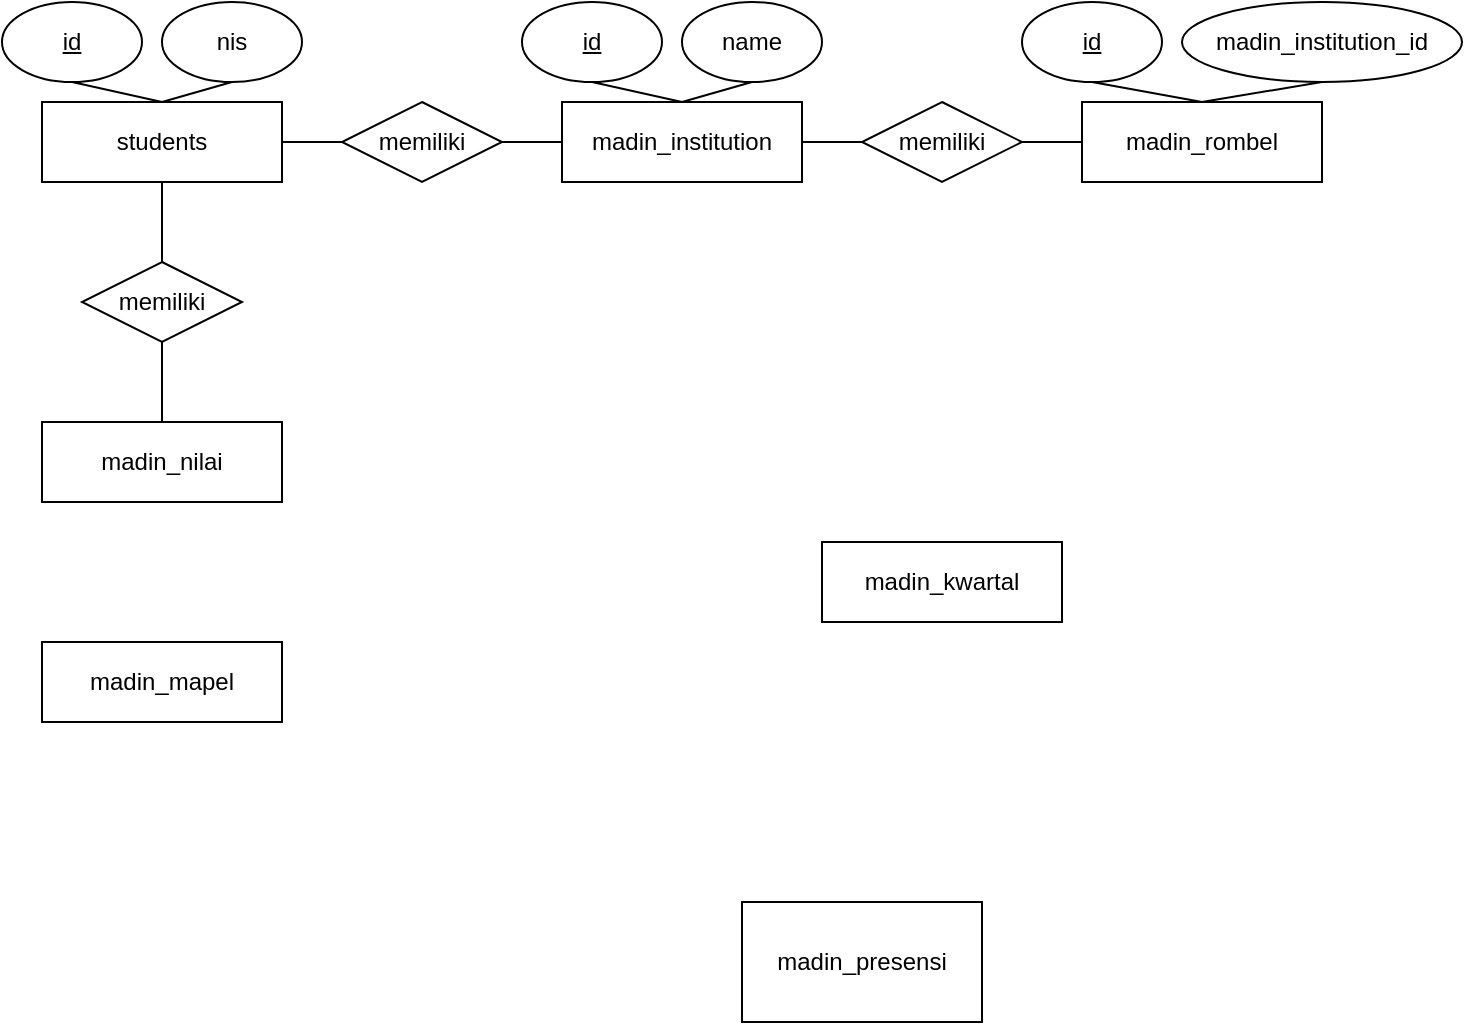 <mxfile version="20.2.5" type="github">
  <diagram id="C5RBs43oDa-KdzZeNtuy" name="Page-1">
    <mxGraphModel dx="749" dy="490" grid="1" gridSize="10" guides="1" tooltips="1" connect="1" arrows="1" fold="1" page="1" pageScale="1" pageWidth="827" pageHeight="1169" math="0" shadow="0">
      <root>
        <mxCell id="WIyWlLk6GJQsqaUBKTNV-0" />
        <mxCell id="WIyWlLk6GJQsqaUBKTNV-1" parent="WIyWlLk6GJQsqaUBKTNV-0" />
        <mxCell id="IwlcvmSUmLIL70poKkPn-1" value="madin_institution" style="rounded=0;whiteSpace=wrap;html=1;" vertex="1" parent="WIyWlLk6GJQsqaUBKTNV-1">
          <mxGeometry x="310" y="70" width="120" height="40" as="geometry" />
        </mxCell>
        <mxCell id="IwlcvmSUmLIL70poKkPn-6" value="madin_mapel" style="rounded=0;whiteSpace=wrap;html=1;" vertex="1" parent="WIyWlLk6GJQsqaUBKTNV-1">
          <mxGeometry x="50" y="340" width="120" height="40" as="geometry" />
        </mxCell>
        <mxCell id="IwlcvmSUmLIL70poKkPn-7" value="madin_kwartal" style="rounded=0;whiteSpace=wrap;html=1;" vertex="1" parent="WIyWlLk6GJQsqaUBKTNV-1">
          <mxGeometry x="440" y="290" width="120" height="40" as="geometry" />
        </mxCell>
        <mxCell id="IwlcvmSUmLIL70poKkPn-34" style="edgeStyle=none;rounded=0;orthogonalLoop=1;jettySize=auto;html=1;exitX=0.5;exitY=0;exitDx=0;exitDy=0;entryX=0.5;entryY=1;entryDx=0;entryDy=0;startArrow=none;startFill=0;endArrow=none;endFill=0;elbow=vertical;" edge="1" parent="WIyWlLk6GJQsqaUBKTNV-1" source="IwlcvmSUmLIL70poKkPn-8" target="IwlcvmSUmLIL70poKkPn-33">
          <mxGeometry relative="1" as="geometry" />
        </mxCell>
        <mxCell id="IwlcvmSUmLIL70poKkPn-8" value="madin_nilai" style="rounded=0;whiteSpace=wrap;html=1;" vertex="1" parent="WIyWlLk6GJQsqaUBKTNV-1">
          <mxGeometry x="50" y="230" width="120" height="40" as="geometry" />
        </mxCell>
        <mxCell id="IwlcvmSUmLIL70poKkPn-9" value="madin_presensi" style="rounded=0;whiteSpace=wrap;html=1;" vertex="1" parent="WIyWlLk6GJQsqaUBKTNV-1">
          <mxGeometry x="400" y="470" width="120" height="60" as="geometry" />
        </mxCell>
        <mxCell id="IwlcvmSUmLIL70poKkPn-10" value="madin_rombel" style="rounded=0;whiteSpace=wrap;html=1;" vertex="1" parent="WIyWlLk6GJQsqaUBKTNV-1">
          <mxGeometry x="570" y="70" width="120" height="40" as="geometry" />
        </mxCell>
        <mxCell id="IwlcvmSUmLIL70poKkPn-11" value="&lt;u&gt;id&lt;/u&gt;" style="ellipse;whiteSpace=wrap;html=1;" vertex="1" parent="WIyWlLk6GJQsqaUBKTNV-1">
          <mxGeometry x="290" y="20" width="70" height="40" as="geometry" />
        </mxCell>
        <mxCell id="IwlcvmSUmLIL70poKkPn-14" style="edgeStyle=none;rounded=0;orthogonalLoop=1;jettySize=auto;html=1;exitX=0.5;exitY=1;exitDx=0;exitDy=0;entryX=0.5;entryY=0;entryDx=0;entryDy=0;startArrow=none;startFill=0;endArrow=none;endFill=0;elbow=vertical;" edge="1" parent="WIyWlLk6GJQsqaUBKTNV-1" source="IwlcvmSUmLIL70poKkPn-12" target="IwlcvmSUmLIL70poKkPn-1">
          <mxGeometry relative="1" as="geometry" />
        </mxCell>
        <mxCell id="IwlcvmSUmLIL70poKkPn-12" value="name" style="ellipse;whiteSpace=wrap;html=1;" vertex="1" parent="WIyWlLk6GJQsqaUBKTNV-1">
          <mxGeometry x="370" y="20" width="70" height="40" as="geometry" />
        </mxCell>
        <mxCell id="IwlcvmSUmLIL70poKkPn-13" style="rounded=0;orthogonalLoop=1;jettySize=auto;elbow=vertical;html=1;exitX=0.5;exitY=0;exitDx=0;exitDy=0;startArrow=none;startFill=0;endArrow=none;endFill=0;entryX=0.5;entryY=1;entryDx=0;entryDy=0;" edge="1" parent="WIyWlLk6GJQsqaUBKTNV-1" source="IwlcvmSUmLIL70poKkPn-1" target="IwlcvmSUmLIL70poKkPn-11">
          <mxGeometry relative="1" as="geometry" />
        </mxCell>
        <mxCell id="IwlcvmSUmLIL70poKkPn-21" style="edgeStyle=none;rounded=0;orthogonalLoop=1;jettySize=auto;html=1;exitX=1;exitY=0.5;exitDx=0;exitDy=0;entryX=0;entryY=0.5;entryDx=0;entryDy=0;startArrow=none;startFill=0;endArrow=none;endFill=0;elbow=vertical;" edge="1" parent="WIyWlLk6GJQsqaUBKTNV-1" source="IwlcvmSUmLIL70poKkPn-15" target="IwlcvmSUmLIL70poKkPn-20">
          <mxGeometry relative="1" as="geometry" />
        </mxCell>
        <mxCell id="IwlcvmSUmLIL70poKkPn-15" value="students" style="rounded=0;whiteSpace=wrap;html=1;" vertex="1" parent="WIyWlLk6GJQsqaUBKTNV-1">
          <mxGeometry x="50" y="70" width="120" height="40" as="geometry" />
        </mxCell>
        <mxCell id="IwlcvmSUmLIL70poKkPn-16" value="&lt;u&gt;id&lt;/u&gt;" style="ellipse;whiteSpace=wrap;html=1;" vertex="1" parent="WIyWlLk6GJQsqaUBKTNV-1">
          <mxGeometry x="30" y="20" width="70" height="40" as="geometry" />
        </mxCell>
        <mxCell id="IwlcvmSUmLIL70poKkPn-17" style="edgeStyle=none;rounded=0;orthogonalLoop=1;jettySize=auto;html=1;exitX=0.5;exitY=1;exitDx=0;exitDy=0;entryX=0.5;entryY=0;entryDx=0;entryDy=0;startArrow=none;startFill=0;endArrow=none;endFill=0;elbow=vertical;" edge="1" parent="WIyWlLk6GJQsqaUBKTNV-1" source="IwlcvmSUmLIL70poKkPn-18">
          <mxGeometry relative="1" as="geometry">
            <mxPoint x="110" y="70" as="targetPoint" />
          </mxGeometry>
        </mxCell>
        <mxCell id="IwlcvmSUmLIL70poKkPn-18" value="nis" style="ellipse;whiteSpace=wrap;html=1;" vertex="1" parent="WIyWlLk6GJQsqaUBKTNV-1">
          <mxGeometry x="110" y="20" width="70" height="40" as="geometry" />
        </mxCell>
        <mxCell id="IwlcvmSUmLIL70poKkPn-19" style="rounded=0;orthogonalLoop=1;jettySize=auto;elbow=vertical;html=1;exitX=0.5;exitY=0;exitDx=0;exitDy=0;startArrow=none;startFill=0;endArrow=none;endFill=0;entryX=0.5;entryY=1;entryDx=0;entryDy=0;" edge="1" parent="WIyWlLk6GJQsqaUBKTNV-1" target="IwlcvmSUmLIL70poKkPn-16">
          <mxGeometry relative="1" as="geometry">
            <mxPoint x="110" y="70" as="sourcePoint" />
          </mxGeometry>
        </mxCell>
        <mxCell id="IwlcvmSUmLIL70poKkPn-22" style="edgeStyle=none;rounded=0;orthogonalLoop=1;jettySize=auto;html=1;exitX=1;exitY=0.5;exitDx=0;exitDy=0;entryX=0;entryY=0.5;entryDx=0;entryDy=0;startArrow=none;startFill=0;endArrow=none;endFill=0;elbow=vertical;" edge="1" parent="WIyWlLk6GJQsqaUBKTNV-1" source="IwlcvmSUmLIL70poKkPn-20" target="IwlcvmSUmLIL70poKkPn-1">
          <mxGeometry relative="1" as="geometry" />
        </mxCell>
        <mxCell id="IwlcvmSUmLIL70poKkPn-20" value="memiliki" style="rhombus;whiteSpace=wrap;html=1;" vertex="1" parent="WIyWlLk6GJQsqaUBKTNV-1">
          <mxGeometry x="200" y="70" width="80" height="40" as="geometry" />
        </mxCell>
        <mxCell id="IwlcvmSUmLIL70poKkPn-23" value="&lt;u&gt;id&lt;/u&gt;" style="ellipse;whiteSpace=wrap;html=1;" vertex="1" parent="WIyWlLk6GJQsqaUBKTNV-1">
          <mxGeometry x="540" y="20" width="70" height="40" as="geometry" />
        </mxCell>
        <mxCell id="IwlcvmSUmLIL70poKkPn-24" style="edgeStyle=none;rounded=0;orthogonalLoop=1;jettySize=auto;html=1;exitX=0.5;exitY=1;exitDx=0;exitDy=0;startArrow=none;startFill=0;endArrow=none;endFill=0;elbow=vertical;" edge="1" parent="WIyWlLk6GJQsqaUBKTNV-1" source="IwlcvmSUmLIL70poKkPn-25">
          <mxGeometry relative="1" as="geometry">
            <mxPoint x="630" y="70" as="targetPoint" />
          </mxGeometry>
        </mxCell>
        <mxCell id="IwlcvmSUmLIL70poKkPn-25" value="madin_institution_id" style="ellipse;whiteSpace=wrap;html=1;" vertex="1" parent="WIyWlLk6GJQsqaUBKTNV-1">
          <mxGeometry x="620" y="20" width="140" height="40" as="geometry" />
        </mxCell>
        <mxCell id="IwlcvmSUmLIL70poKkPn-26" style="rounded=0;orthogonalLoop=1;jettySize=auto;elbow=vertical;html=1;exitX=0.5;exitY=0;exitDx=0;exitDy=0;startArrow=none;startFill=0;endArrow=none;endFill=0;entryX=0.5;entryY=1;entryDx=0;entryDy=0;" edge="1" parent="WIyWlLk6GJQsqaUBKTNV-1" target="IwlcvmSUmLIL70poKkPn-23" source="IwlcvmSUmLIL70poKkPn-10">
          <mxGeometry relative="1" as="geometry">
            <mxPoint x="620" y="70.0" as="sourcePoint" />
          </mxGeometry>
        </mxCell>
        <mxCell id="IwlcvmSUmLIL70poKkPn-27" style="edgeStyle=none;rounded=0;orthogonalLoop=1;jettySize=auto;html=1;exitX=1;exitY=0.5;exitDx=0;exitDy=0;entryX=0;entryY=0.5;entryDx=0;entryDy=0;startArrow=none;startFill=0;endArrow=none;endFill=0;elbow=vertical;" edge="1" parent="WIyWlLk6GJQsqaUBKTNV-1" target="IwlcvmSUmLIL70poKkPn-29">
          <mxGeometry relative="1" as="geometry">
            <mxPoint x="430" y="90.0" as="sourcePoint" />
          </mxGeometry>
        </mxCell>
        <mxCell id="IwlcvmSUmLIL70poKkPn-28" style="edgeStyle=none;rounded=0;orthogonalLoop=1;jettySize=auto;html=1;exitX=1;exitY=0.5;exitDx=0;exitDy=0;startArrow=none;startFill=0;endArrow=none;endFill=0;elbow=vertical;" edge="1" parent="WIyWlLk6GJQsqaUBKTNV-1" source="IwlcvmSUmLIL70poKkPn-29">
          <mxGeometry relative="1" as="geometry">
            <mxPoint x="570" y="90" as="targetPoint" />
          </mxGeometry>
        </mxCell>
        <mxCell id="IwlcvmSUmLIL70poKkPn-29" value="memiliki" style="rhombus;whiteSpace=wrap;html=1;" vertex="1" parent="WIyWlLk6GJQsqaUBKTNV-1">
          <mxGeometry x="460" y="70" width="80" height="40" as="geometry" />
        </mxCell>
        <mxCell id="IwlcvmSUmLIL70poKkPn-31" value="" style="endArrow=none;html=1;rounded=0;elbow=vertical;exitX=0.5;exitY=0;exitDx=0;exitDy=0;entryX=0.5;entryY=1;entryDx=0;entryDy=0;" edge="1" parent="WIyWlLk6GJQsqaUBKTNV-1" source="IwlcvmSUmLIL70poKkPn-33" target="IwlcvmSUmLIL70poKkPn-15">
          <mxGeometry width="50" height="50" relative="1" as="geometry">
            <mxPoint x="130" y="190" as="sourcePoint" />
            <mxPoint x="180" y="140" as="targetPoint" />
          </mxGeometry>
        </mxCell>
        <mxCell id="IwlcvmSUmLIL70poKkPn-33" value="memiliki" style="rhombus;whiteSpace=wrap;html=1;" vertex="1" parent="WIyWlLk6GJQsqaUBKTNV-1">
          <mxGeometry x="70" y="150" width="80" height="40" as="geometry" />
        </mxCell>
      </root>
    </mxGraphModel>
  </diagram>
</mxfile>
